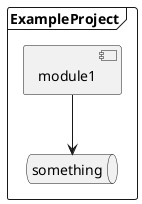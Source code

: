 @startuml

frame ExampleProject {
    component "module1"
    queue something
}

'Dependencies
module1 --> something

@enduml